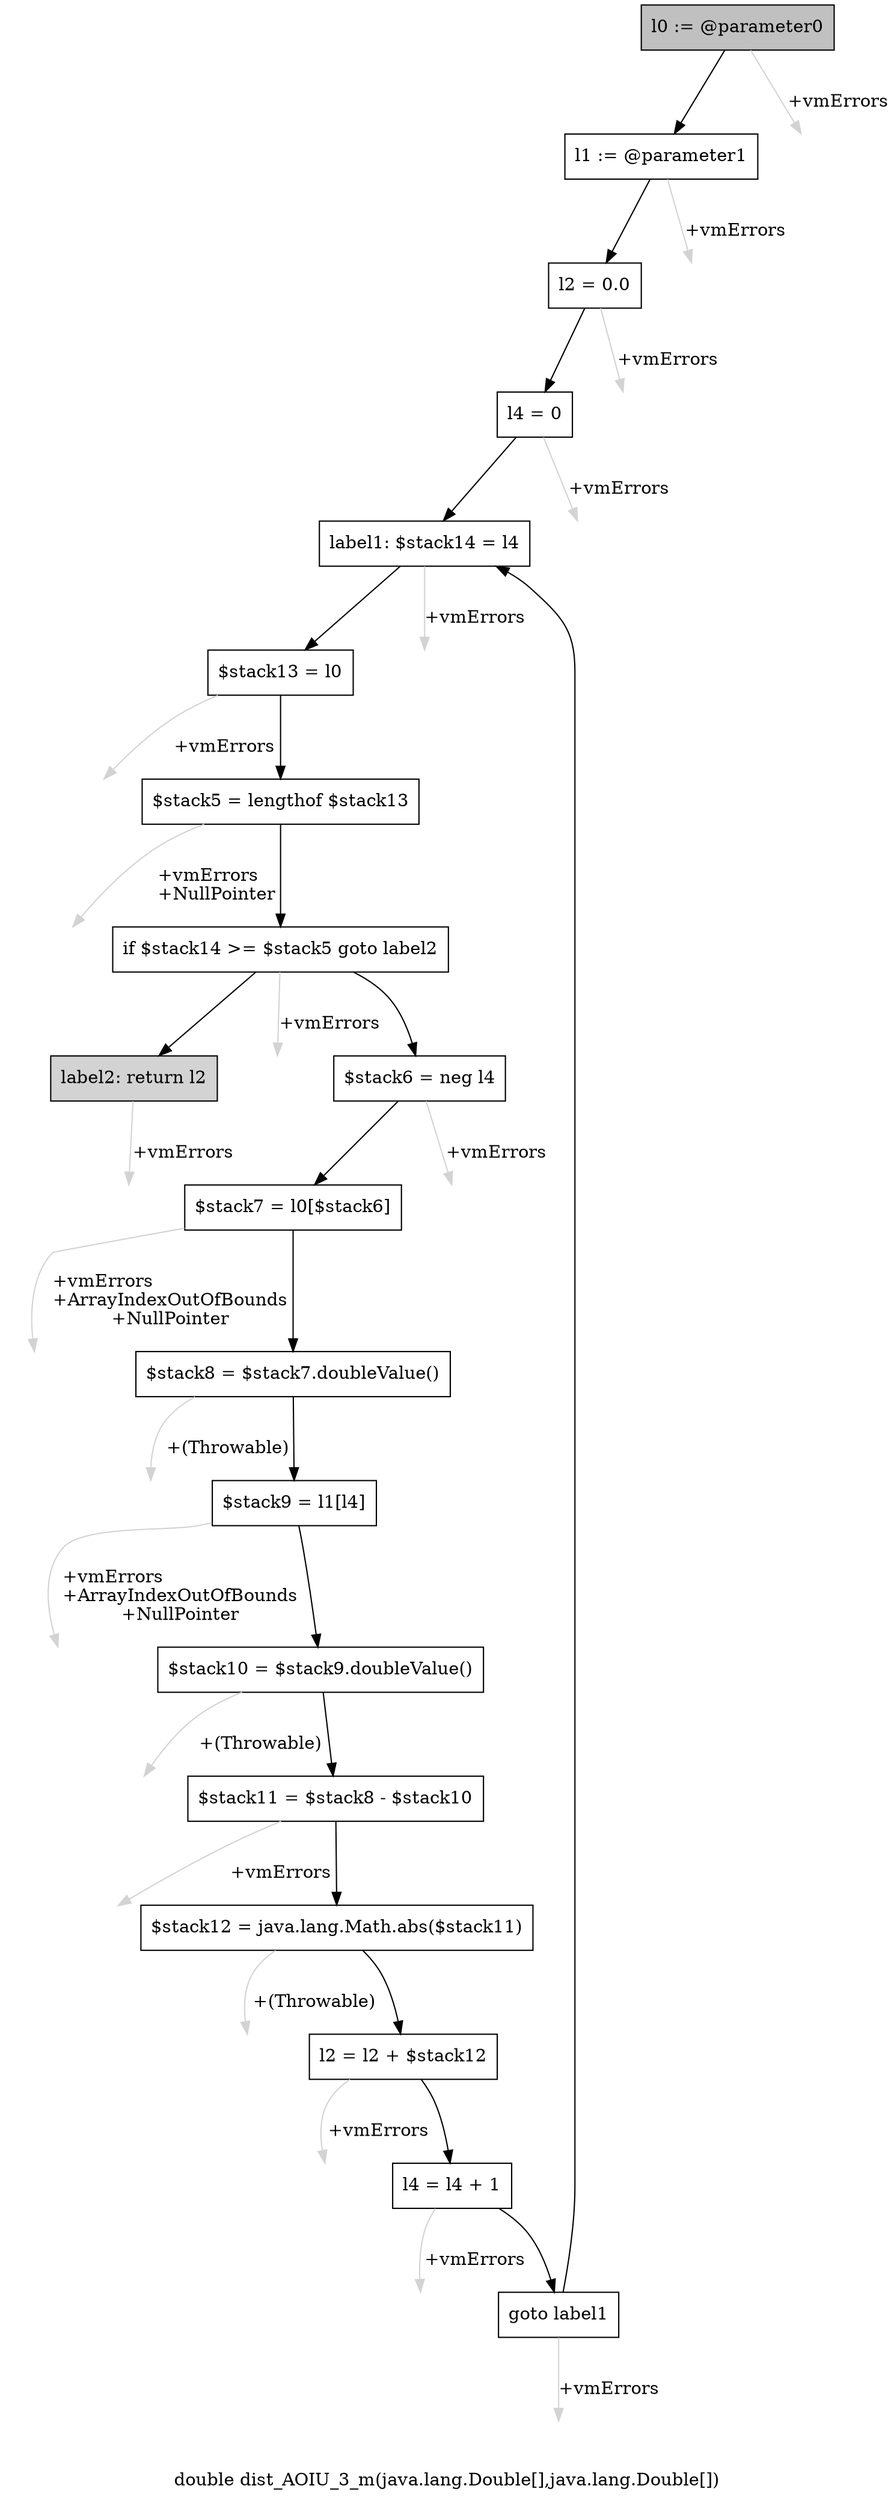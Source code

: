 digraph "double dist_AOIU_3_m(java.lang.Double[],java.lang.Double[])" {
    label="double dist_AOIU_3_m(java.lang.Double[],java.lang.Double[])";
    node [shape=box];
    "0" [style=filled,fillcolor=gray,label="l0 := @parameter0",];
    "1" [label="l1 := @parameter1",];
    "0"->"1" [color=black,];
    "19" [style=invis,label="Esc",];
    "0"->"19" [color=lightgray,label="\l+vmErrors",];
    "2" [label="l2 = 0.0",];
    "1"->"2" [color=black,];
    "20" [style=invis,label="Esc",];
    "1"->"20" [color=lightgray,label="\l+vmErrors",];
    "3" [label="l4 = 0",];
    "2"->"3" [color=black,];
    "21" [style=invis,label="Esc",];
    "2"->"21" [color=lightgray,label="\l+vmErrors",];
    "4" [label="label1: $stack14 = l4",];
    "3"->"4" [color=black,];
    "22" [style=invis,label="Esc",];
    "3"->"22" [color=lightgray,label="\l+vmErrors",];
    "5" [label="$stack13 = l0",];
    "4"->"5" [color=black,];
    "23" [style=invis,label="Esc",];
    "4"->"23" [color=lightgray,label="\l+vmErrors",];
    "6" [label="$stack5 = lengthof $stack13",];
    "5"->"6" [color=black,];
    "24" [style=invis,label="Esc",];
    "5"->"24" [color=lightgray,label="\l+vmErrors",];
    "7" [label="if $stack14 >= $stack5 goto label2",];
    "6"->"7" [color=black,];
    "25" [style=invis,label="Esc",];
    "6"->"25" [color=lightgray,label="\l+vmErrors\l+NullPointer",];
    "8" [label="$stack6 = neg l4",];
    "7"->"8" [color=black,];
    "18" [style=filled,fillcolor=lightgray,label="label2: return l2",];
    "7"->"18" [color=black,];
    "26" [style=invis,label="Esc",];
    "7"->"26" [color=lightgray,label="\l+vmErrors",];
    "9" [label="$stack7 = l0[$stack6]",];
    "8"->"9" [color=black,];
    "27" [style=invis,label="Esc",];
    "8"->"27" [color=lightgray,label="\l+vmErrors",];
    "10" [label="$stack8 = $stack7.doubleValue()",];
    "9"->"10" [color=black,];
    "28" [style=invis,label="Esc",];
    "9"->"28" [color=lightgray,label="\l+vmErrors\l+ArrayIndexOutOfBounds\l+NullPointer",];
    "11" [label="$stack9 = l1[l4]",];
    "10"->"11" [color=black,];
    "29" [style=invis,label="Esc",];
    "10"->"29" [color=lightgray,label="\l+(Throwable)",];
    "12" [label="$stack10 = $stack9.doubleValue()",];
    "11"->"12" [color=black,];
    "30" [style=invis,label="Esc",];
    "11"->"30" [color=lightgray,label="\l+vmErrors\l+ArrayIndexOutOfBounds\l+NullPointer",];
    "13" [label="$stack11 = $stack8 - $stack10",];
    "12"->"13" [color=black,];
    "31" [style=invis,label="Esc",];
    "12"->"31" [color=lightgray,label="\l+(Throwable)",];
    "14" [label="$stack12 = java.lang.Math.abs($stack11)",];
    "13"->"14" [color=black,];
    "32" [style=invis,label="Esc",];
    "13"->"32" [color=lightgray,label="\l+vmErrors",];
    "15" [label="l2 = l2 + $stack12",];
    "14"->"15" [color=black,];
    "33" [style=invis,label="Esc",];
    "14"->"33" [color=lightgray,label="\l+(Throwable)",];
    "16" [label="l4 = l4 + 1",];
    "15"->"16" [color=black,];
    "34" [style=invis,label="Esc",];
    "15"->"34" [color=lightgray,label="\l+vmErrors",];
    "17" [label="goto label1",];
    "16"->"17" [color=black,];
    "35" [style=invis,label="Esc",];
    "16"->"35" [color=lightgray,label="\l+vmErrors",];
    "17"->"4" [color=black,];
    "36" [style=invis,label="Esc",];
    "17"->"36" [color=lightgray,label="\l+vmErrors",];
    "37" [style=invis,label="Esc",];
    "18"->"37" [color=lightgray,label="\l+vmErrors",];
}
